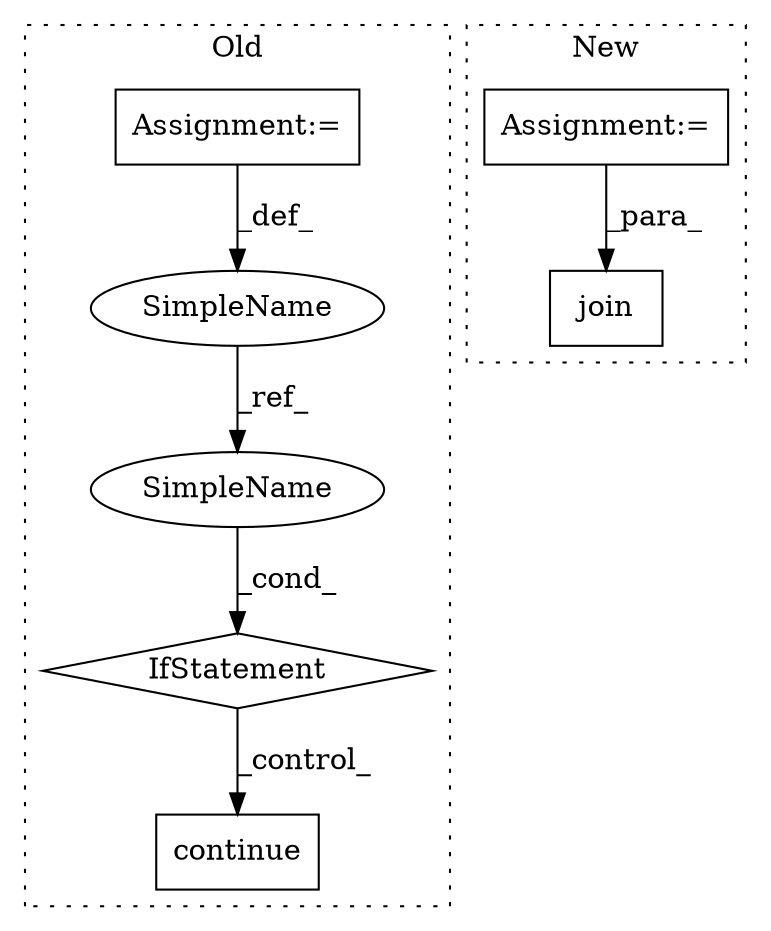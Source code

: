 digraph G {
subgraph cluster0 {
1 [label="continue" a="18" s="12325" l="9" shape="box"];
3 [label="IfStatement" a="25" s="12197,12202" l="4,2" shape="diamond"];
4 [label="SimpleName" a="42" s="12158" l="1" shape="ellipse"];
5 [label="Assignment:=" a="7" s="12159" l="1" shape="box"];
7 [label="SimpleName" a="42" s="12201" l="1" shape="ellipse"];
label = "Old";
style="dotted";
}
subgraph cluster1 {
2 [label="join" a="32" s="12889,12907" l="5,1" shape="box"];
6 [label="Assignment:=" a="7" s="12215" l="1" shape="box"];
label = "New";
style="dotted";
}
3 -> 1 [label="_control_"];
4 -> 7 [label="_ref_"];
5 -> 4 [label="_def_"];
6 -> 2 [label="_para_"];
7 -> 3 [label="_cond_"];
}